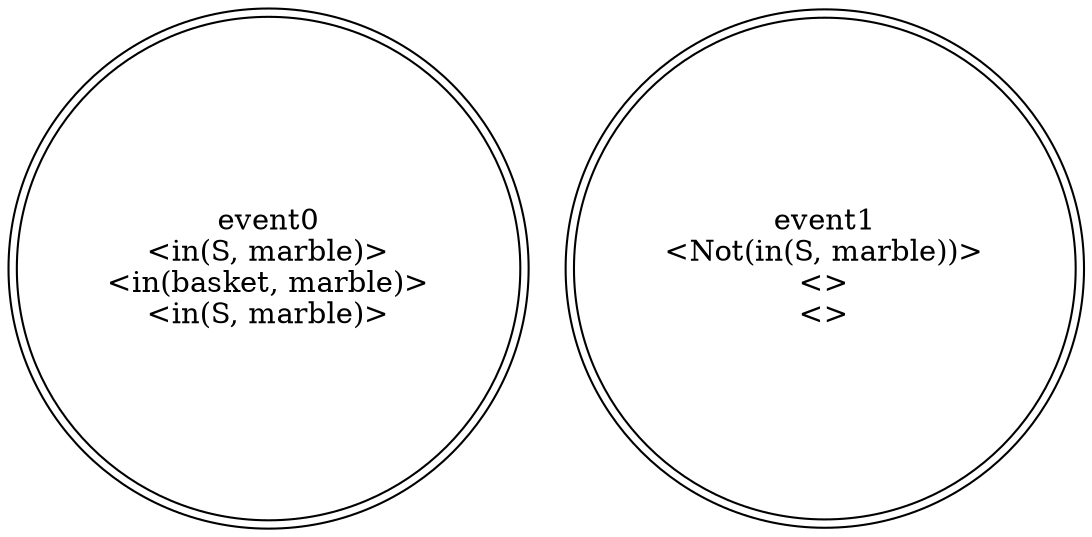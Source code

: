 digraph G {
s0[label="event0
<in(S, marble)>
<in(basket, marble)>
<in(S, marble)>", shape=doublecircle];
s1[label="event1
<Not(in(S, marble))>
<>
<>", shape=doublecircle];
}
